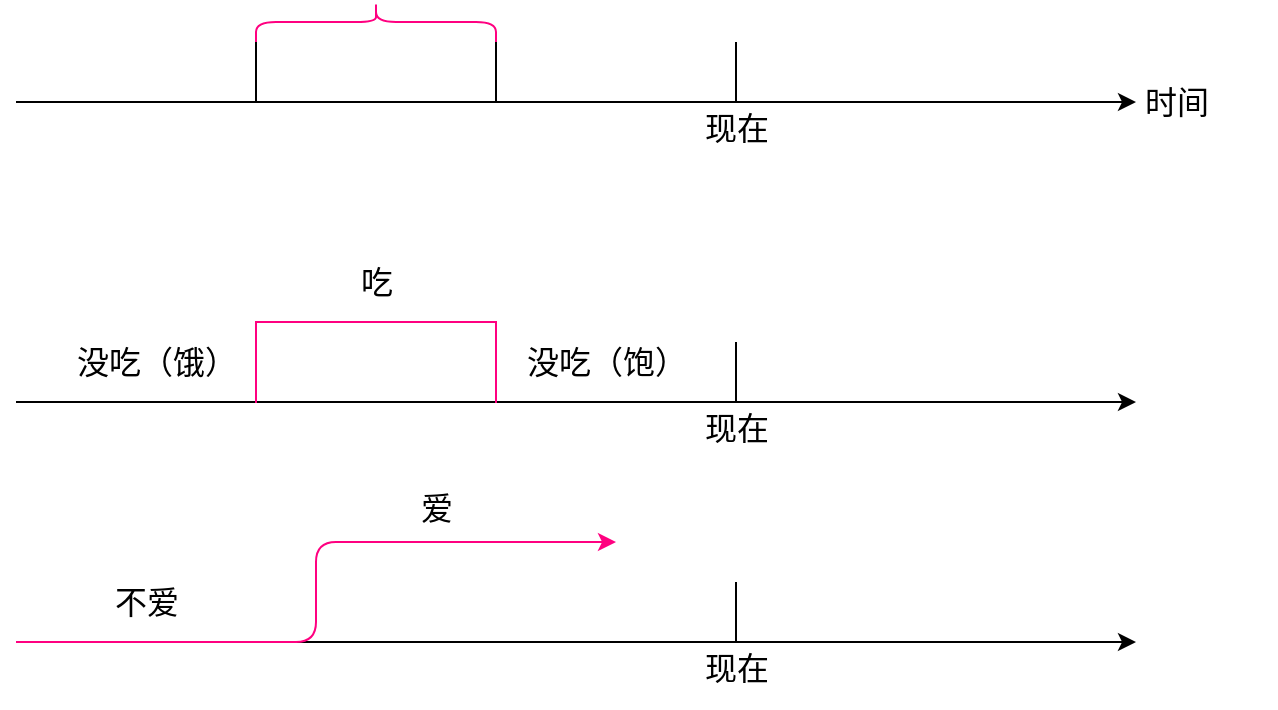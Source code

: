 <mxfile version="12.2.6" type="github" pages="1">
  <diagram id="4olW-MAGGttCBygjSviU" name="Page-1">
    <mxGraphModel dx="886" dy="542" grid="1" gridSize="10" guides="1" tooltips="1" connect="1" arrows="1" fold="1" page="1" pageScale="1" pageWidth="827" pageHeight="1169" math="0" shadow="0">
      <root>
        <mxCell id="0"/>
        <mxCell id="1" parent="0"/>
        <mxCell id="XHvywjFio7YU5usjQC61-1" value="" style="endArrow=classic;html=1;" edge="1" parent="1">
          <mxGeometry width="50" height="50" relative="1" as="geometry">
            <mxPoint x="120" y="320" as="sourcePoint"/>
            <mxPoint x="680" y="320" as="targetPoint"/>
          </mxGeometry>
        </mxCell>
        <mxCell id="XHvywjFio7YU5usjQC61-3" value="" style="line;strokeWidth=1;direction=south;html=1;perimeter=backbonePerimeter;points=[];outlineConnect=0;rotation=180;" vertex="1" parent="1">
          <mxGeometry x="235" y="290" width="10" height="30" as="geometry"/>
        </mxCell>
        <mxCell id="XHvywjFio7YU5usjQC61-4" value="" style="shape=curlyBracket;whiteSpace=wrap;html=1;rounded=1;strokeWidth=1;rotation=90;strokeColor=#FF0080;" vertex="1" parent="1">
          <mxGeometry x="290" y="220" width="20" height="120" as="geometry"/>
        </mxCell>
        <mxCell id="XHvywjFio7YU5usjQC61-5" value="" style="line;strokeWidth=1;direction=south;html=1;perimeter=backbonePerimeter;points=[];outlineConnect=0;rotation=180;" vertex="1" parent="1">
          <mxGeometry x="355" y="290" width="10" height="30" as="geometry"/>
        </mxCell>
        <mxCell id="XHvywjFio7YU5usjQC61-6" value="" style="line;strokeWidth=1;direction=south;html=1;perimeter=backbonePerimeter;points=[];outlineConnect=0;rotation=180;" vertex="1" parent="1">
          <mxGeometry x="475" y="290" width="10" height="30" as="geometry"/>
        </mxCell>
        <mxCell id="XHvywjFio7YU5usjQC61-7" value="现在" style="text;strokeColor=none;fillColor=none;html=1;fontSize=16;fontStyle=0;verticalAlign=middle;align=center;" vertex="1" parent="1">
          <mxGeometry x="430" y="313" width="100" height="40" as="geometry"/>
        </mxCell>
        <mxCell id="XHvywjFio7YU5usjQC61-8" value="时间" style="text;strokeColor=none;fillColor=none;html=1;fontSize=16;fontStyle=0;verticalAlign=middle;align=center;" vertex="1" parent="1">
          <mxGeometry x="650" y="300" width="100" height="40" as="geometry"/>
        </mxCell>
        <mxCell id="XHvywjFio7YU5usjQC61-9" value="" style="endArrow=classic;html=1;" edge="1" parent="1">
          <mxGeometry width="50" height="50" relative="1" as="geometry">
            <mxPoint x="120" y="470" as="sourcePoint"/>
            <mxPoint x="680" y="470" as="targetPoint"/>
          </mxGeometry>
        </mxCell>
        <mxCell id="XHvywjFio7YU5usjQC61-13" value="" style="line;strokeWidth=1;direction=south;html=1;perimeter=backbonePerimeter;points=[];outlineConnect=0;rotation=180;" vertex="1" parent="1">
          <mxGeometry x="475" y="440" width="10" height="30" as="geometry"/>
        </mxCell>
        <mxCell id="XHvywjFio7YU5usjQC61-14" value="现在" style="text;strokeColor=none;fillColor=none;html=1;fontSize=16;fontStyle=0;verticalAlign=middle;align=center;" vertex="1" parent="1">
          <mxGeometry x="430" y="463" width="100" height="40" as="geometry"/>
        </mxCell>
        <mxCell id="XHvywjFio7YU5usjQC61-15" value="" style="shape=partialRectangle;whiteSpace=wrap;html=1;bottom=1;right=1;left=1;top=0;fillColor=none;routingCenterX=-0.5;strokeColor=#FF0080;strokeWidth=1;fontSize=16;rotation=180;" vertex="1" parent="1">
          <mxGeometry x="240" y="430" width="120" height="40" as="geometry"/>
        </mxCell>
        <mxCell id="XHvywjFio7YU5usjQC61-16" value="吃" style="text;strokeColor=none;fillColor=none;html=1;fontSize=16;fontStyle=0;verticalAlign=middle;align=center;" vertex="1" parent="1">
          <mxGeometry x="250" y="390" width="100" height="40" as="geometry"/>
        </mxCell>
        <mxCell id="XHvywjFio7YU5usjQC61-17" value="" style="endArrow=classic;html=1;" edge="1" parent="1">
          <mxGeometry width="50" height="50" relative="1" as="geometry">
            <mxPoint x="120" y="590" as="sourcePoint"/>
            <mxPoint x="680" y="590" as="targetPoint"/>
          </mxGeometry>
        </mxCell>
        <mxCell id="XHvywjFio7YU5usjQC61-18" value="" style="line;strokeWidth=1;direction=south;html=1;perimeter=backbonePerimeter;points=[];outlineConnect=0;rotation=180;" vertex="1" parent="1">
          <mxGeometry x="475" y="560" width="10" height="30" as="geometry"/>
        </mxCell>
        <mxCell id="XHvywjFio7YU5usjQC61-19" value="现在" style="text;strokeColor=none;fillColor=none;html=1;fontSize=16;fontStyle=0;verticalAlign=middle;align=center;" vertex="1" parent="1">
          <mxGeometry x="430" y="583" width="100" height="40" as="geometry"/>
        </mxCell>
        <mxCell id="XHvywjFio7YU5usjQC61-21" value="爱" style="text;strokeColor=none;fillColor=none;html=1;fontSize=16;fontStyle=0;verticalAlign=middle;align=center;" vertex="1" parent="1">
          <mxGeometry x="280" y="503" width="100" height="40" as="geometry"/>
        </mxCell>
        <mxCell id="XHvywjFio7YU5usjQC61-25" value="" style="edgeStyle=elbowEdgeStyle;elbow=horizontal;endArrow=classic;html=1;strokeColor=#FF0080;fontSize=16;fontColor=#000000;rounded=1;" edge="1" parent="1">
          <mxGeometry width="50" height="50" relative="1" as="geometry">
            <mxPoint x="120" y="590" as="sourcePoint"/>
            <mxPoint x="420" y="540" as="targetPoint"/>
          </mxGeometry>
        </mxCell>
        <mxCell id="XHvywjFio7YU5usjQC61-26" value="不爱" style="text;strokeColor=none;fillColor=none;html=1;fontSize=16;fontStyle=0;verticalAlign=middle;align=center;" vertex="1" parent="1">
          <mxGeometry x="135" y="549" width="100" height="41" as="geometry"/>
        </mxCell>
        <mxCell id="XHvywjFio7YU5usjQC61-27" value="没吃（饿）" style="text;strokeColor=none;fillColor=none;html=1;fontSize=16;fontStyle=0;verticalAlign=middle;align=center;" vertex="1" parent="1">
          <mxGeometry x="140" y="430" width="100" height="40" as="geometry"/>
        </mxCell>
        <mxCell id="XHvywjFio7YU5usjQC61-28" value="没吃（饱）" style="text;strokeColor=none;fillColor=none;html=1;fontSize=16;fontStyle=0;verticalAlign=middle;align=center;" vertex="1" parent="1">
          <mxGeometry x="365" y="430" width="100" height="40" as="geometry"/>
        </mxCell>
      </root>
    </mxGraphModel>
  </diagram>
</mxfile>
